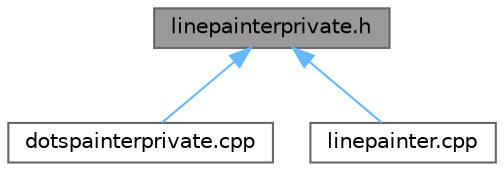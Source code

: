 digraph "linepainterprivate.h"
{
 // LATEX_PDF_SIZE
  bgcolor="transparent";
  edge [fontname=Helvetica,fontsize=10,labelfontname=Helvetica,labelfontsize=10];
  node [fontname=Helvetica,fontsize=10,shape=box,height=0.2,width=0.4];
  Node1 [label="linepainterprivate.h",height=0.2,width=0.4,color="gray40", fillcolor="grey60", style="filled", fontcolor="black",tooltip=" "];
  Node1 -> Node2 [dir="back",color="steelblue1",style="solid"];
  Node2 [label="dotspainterprivate.cpp",height=0.2,width=0.4,color="grey40", fillcolor="white", style="filled",URL="$dotspainterprivate_8cpp.html",tooltip=" "];
  Node1 -> Node3 [dir="back",color="steelblue1",style="solid"];
  Node3 [label="linepainter.cpp",height=0.2,width=0.4,color="grey40", fillcolor="white", style="filled",URL="$linepainter_8cpp.html",tooltip=" "];
}
